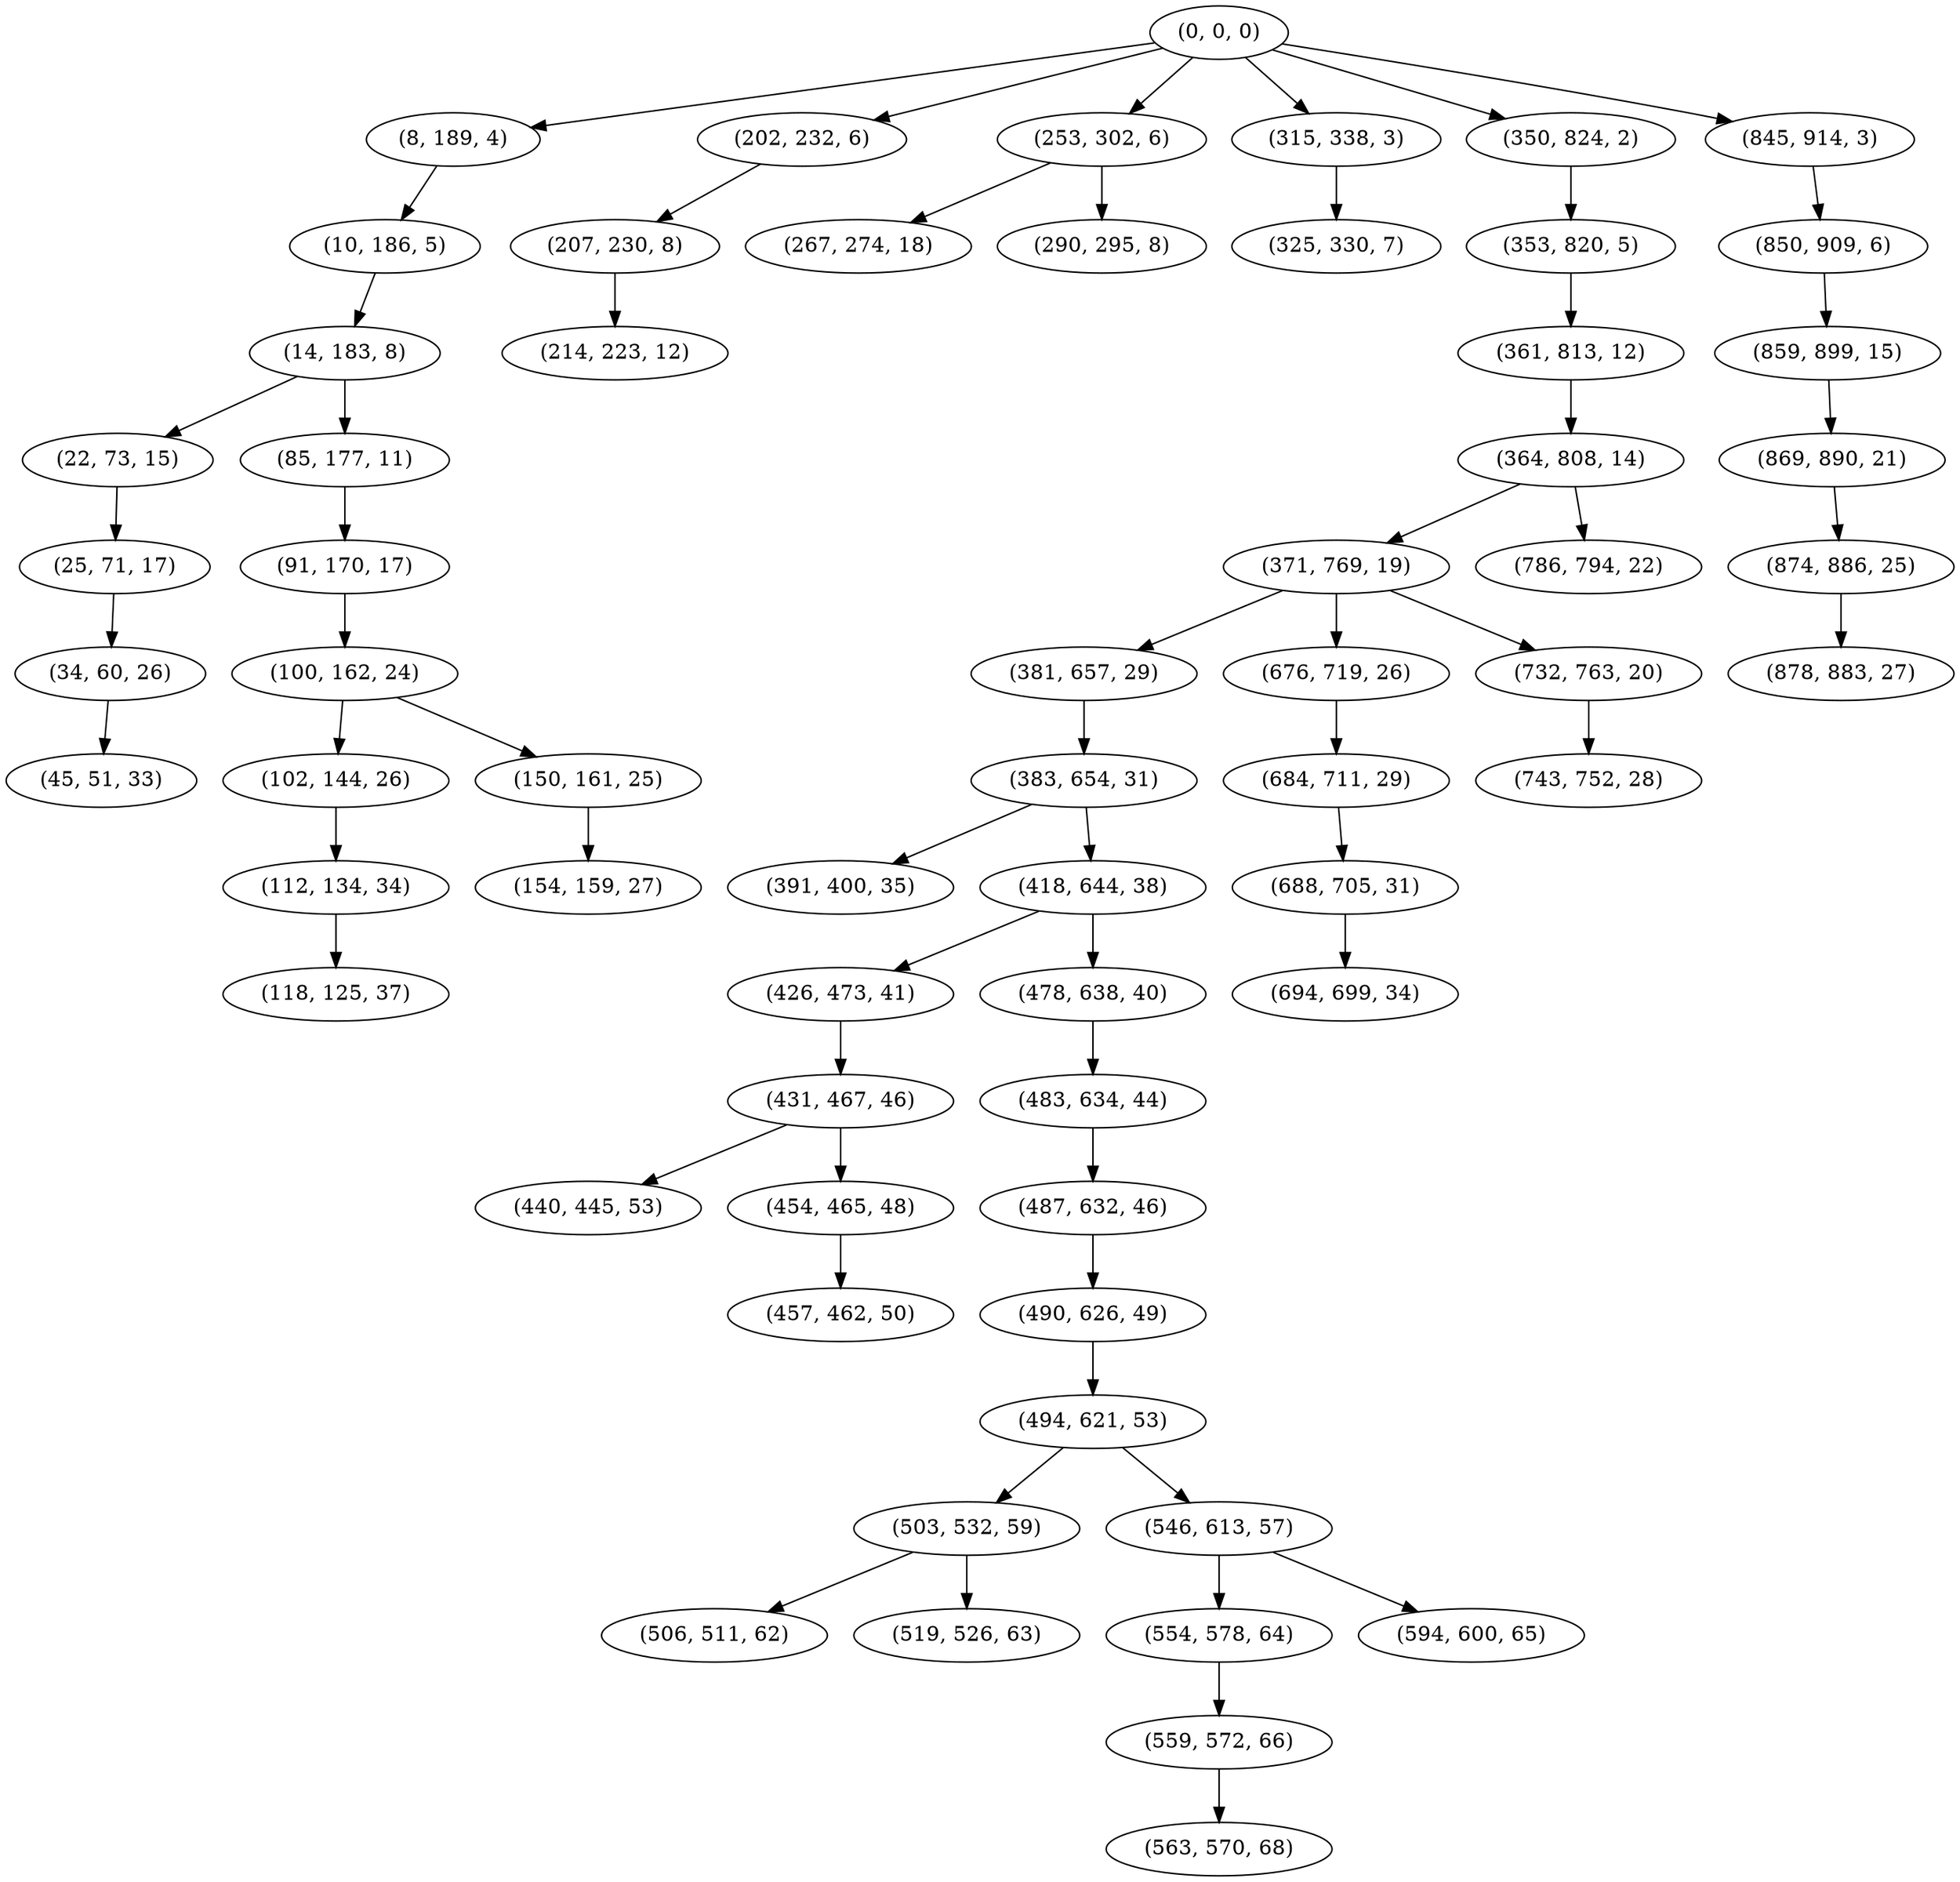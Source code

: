 digraph tree {
    "(0, 0, 0)";
    "(8, 189, 4)";
    "(10, 186, 5)";
    "(14, 183, 8)";
    "(22, 73, 15)";
    "(25, 71, 17)";
    "(34, 60, 26)";
    "(45, 51, 33)";
    "(85, 177, 11)";
    "(91, 170, 17)";
    "(100, 162, 24)";
    "(102, 144, 26)";
    "(112, 134, 34)";
    "(118, 125, 37)";
    "(150, 161, 25)";
    "(154, 159, 27)";
    "(202, 232, 6)";
    "(207, 230, 8)";
    "(214, 223, 12)";
    "(253, 302, 6)";
    "(267, 274, 18)";
    "(290, 295, 8)";
    "(315, 338, 3)";
    "(325, 330, 7)";
    "(350, 824, 2)";
    "(353, 820, 5)";
    "(361, 813, 12)";
    "(364, 808, 14)";
    "(371, 769, 19)";
    "(381, 657, 29)";
    "(383, 654, 31)";
    "(391, 400, 35)";
    "(418, 644, 38)";
    "(426, 473, 41)";
    "(431, 467, 46)";
    "(440, 445, 53)";
    "(454, 465, 48)";
    "(457, 462, 50)";
    "(478, 638, 40)";
    "(483, 634, 44)";
    "(487, 632, 46)";
    "(490, 626, 49)";
    "(494, 621, 53)";
    "(503, 532, 59)";
    "(506, 511, 62)";
    "(519, 526, 63)";
    "(546, 613, 57)";
    "(554, 578, 64)";
    "(559, 572, 66)";
    "(563, 570, 68)";
    "(594, 600, 65)";
    "(676, 719, 26)";
    "(684, 711, 29)";
    "(688, 705, 31)";
    "(694, 699, 34)";
    "(732, 763, 20)";
    "(743, 752, 28)";
    "(786, 794, 22)";
    "(845, 914, 3)";
    "(850, 909, 6)";
    "(859, 899, 15)";
    "(869, 890, 21)";
    "(874, 886, 25)";
    "(878, 883, 27)";
    "(0, 0, 0)" -> "(8, 189, 4)";
    "(0, 0, 0)" -> "(202, 232, 6)";
    "(0, 0, 0)" -> "(253, 302, 6)";
    "(0, 0, 0)" -> "(315, 338, 3)";
    "(0, 0, 0)" -> "(350, 824, 2)";
    "(0, 0, 0)" -> "(845, 914, 3)";
    "(8, 189, 4)" -> "(10, 186, 5)";
    "(10, 186, 5)" -> "(14, 183, 8)";
    "(14, 183, 8)" -> "(22, 73, 15)";
    "(14, 183, 8)" -> "(85, 177, 11)";
    "(22, 73, 15)" -> "(25, 71, 17)";
    "(25, 71, 17)" -> "(34, 60, 26)";
    "(34, 60, 26)" -> "(45, 51, 33)";
    "(85, 177, 11)" -> "(91, 170, 17)";
    "(91, 170, 17)" -> "(100, 162, 24)";
    "(100, 162, 24)" -> "(102, 144, 26)";
    "(100, 162, 24)" -> "(150, 161, 25)";
    "(102, 144, 26)" -> "(112, 134, 34)";
    "(112, 134, 34)" -> "(118, 125, 37)";
    "(150, 161, 25)" -> "(154, 159, 27)";
    "(202, 232, 6)" -> "(207, 230, 8)";
    "(207, 230, 8)" -> "(214, 223, 12)";
    "(253, 302, 6)" -> "(267, 274, 18)";
    "(253, 302, 6)" -> "(290, 295, 8)";
    "(315, 338, 3)" -> "(325, 330, 7)";
    "(350, 824, 2)" -> "(353, 820, 5)";
    "(353, 820, 5)" -> "(361, 813, 12)";
    "(361, 813, 12)" -> "(364, 808, 14)";
    "(364, 808, 14)" -> "(371, 769, 19)";
    "(364, 808, 14)" -> "(786, 794, 22)";
    "(371, 769, 19)" -> "(381, 657, 29)";
    "(371, 769, 19)" -> "(676, 719, 26)";
    "(371, 769, 19)" -> "(732, 763, 20)";
    "(381, 657, 29)" -> "(383, 654, 31)";
    "(383, 654, 31)" -> "(391, 400, 35)";
    "(383, 654, 31)" -> "(418, 644, 38)";
    "(418, 644, 38)" -> "(426, 473, 41)";
    "(418, 644, 38)" -> "(478, 638, 40)";
    "(426, 473, 41)" -> "(431, 467, 46)";
    "(431, 467, 46)" -> "(440, 445, 53)";
    "(431, 467, 46)" -> "(454, 465, 48)";
    "(454, 465, 48)" -> "(457, 462, 50)";
    "(478, 638, 40)" -> "(483, 634, 44)";
    "(483, 634, 44)" -> "(487, 632, 46)";
    "(487, 632, 46)" -> "(490, 626, 49)";
    "(490, 626, 49)" -> "(494, 621, 53)";
    "(494, 621, 53)" -> "(503, 532, 59)";
    "(494, 621, 53)" -> "(546, 613, 57)";
    "(503, 532, 59)" -> "(506, 511, 62)";
    "(503, 532, 59)" -> "(519, 526, 63)";
    "(546, 613, 57)" -> "(554, 578, 64)";
    "(546, 613, 57)" -> "(594, 600, 65)";
    "(554, 578, 64)" -> "(559, 572, 66)";
    "(559, 572, 66)" -> "(563, 570, 68)";
    "(676, 719, 26)" -> "(684, 711, 29)";
    "(684, 711, 29)" -> "(688, 705, 31)";
    "(688, 705, 31)" -> "(694, 699, 34)";
    "(732, 763, 20)" -> "(743, 752, 28)";
    "(845, 914, 3)" -> "(850, 909, 6)";
    "(850, 909, 6)" -> "(859, 899, 15)";
    "(859, 899, 15)" -> "(869, 890, 21)";
    "(869, 890, 21)" -> "(874, 886, 25)";
    "(874, 886, 25)" -> "(878, 883, 27)";
}
